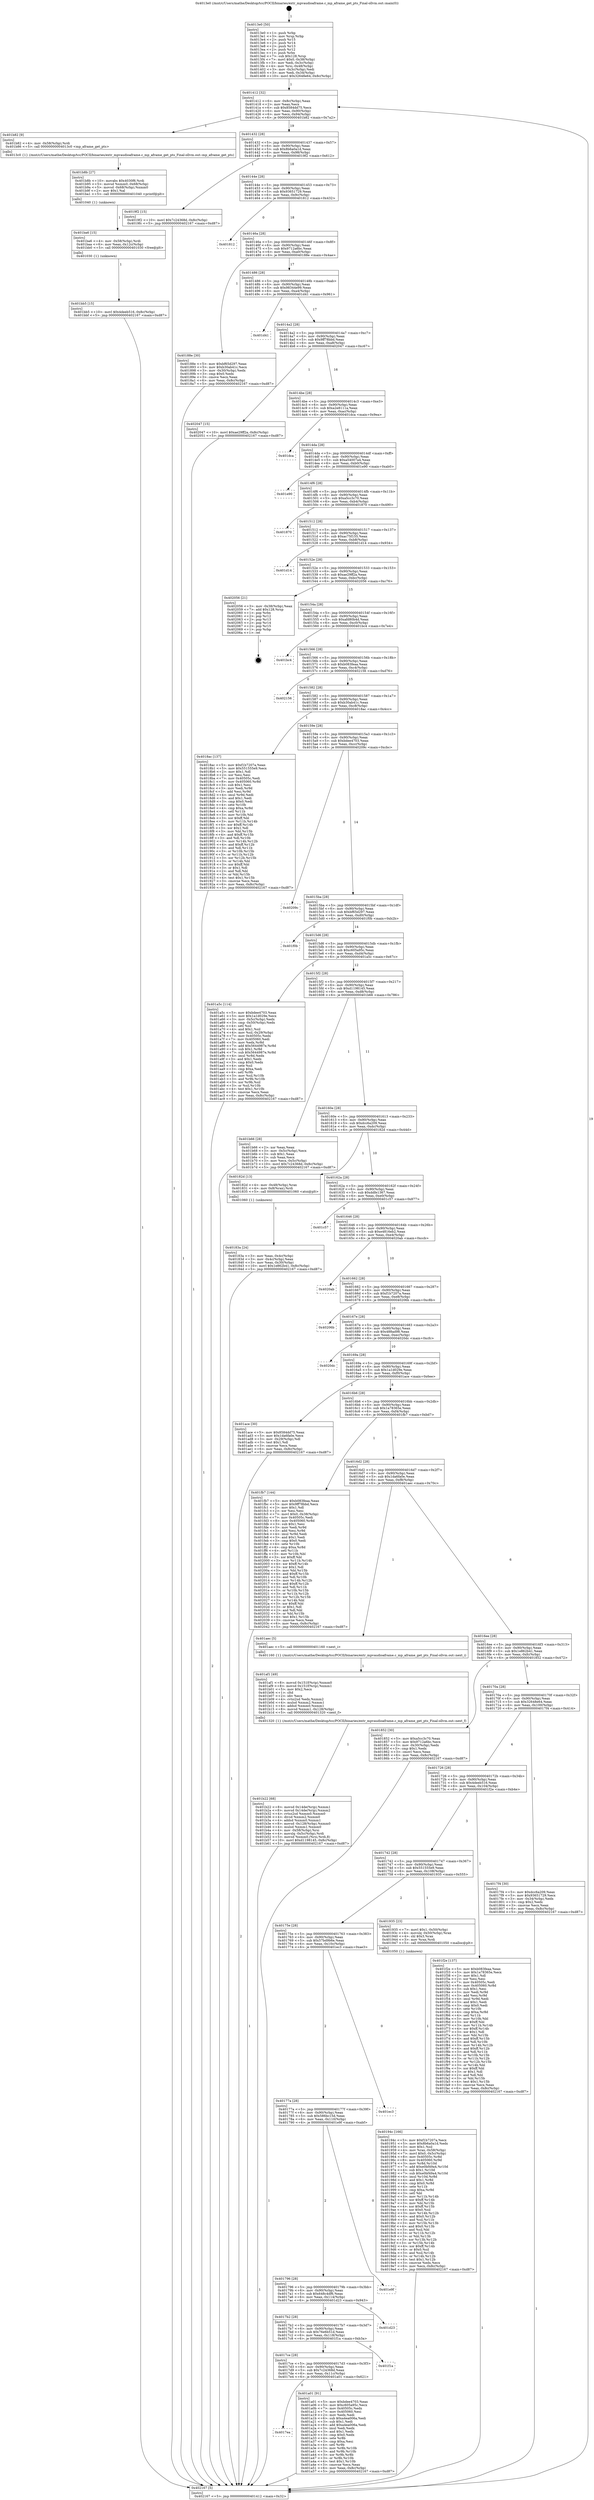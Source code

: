 digraph "0x4013e0" {
  label = "0x4013e0 (/mnt/c/Users/mathe/Desktop/tcc/POCII/binaries/extr_mpvaudioaframe.c_mp_aframe_get_pts_Final-ollvm.out::main(0))"
  labelloc = "t"
  node[shape=record]

  Entry [label="",width=0.3,height=0.3,shape=circle,fillcolor=black,style=filled]
  "0x401412" [label="{
     0x401412 [32]\l
     | [instrs]\l
     &nbsp;&nbsp;0x401412 \<+6\>: mov -0x8c(%rbp),%eax\l
     &nbsp;&nbsp;0x401418 \<+2\>: mov %eax,%ecx\l
     &nbsp;&nbsp;0x40141a \<+6\>: sub $0x8584dd75,%ecx\l
     &nbsp;&nbsp;0x401420 \<+6\>: mov %eax,-0x90(%rbp)\l
     &nbsp;&nbsp;0x401426 \<+6\>: mov %ecx,-0x94(%rbp)\l
     &nbsp;&nbsp;0x40142c \<+6\>: je 0000000000401b82 \<main+0x7a2\>\l
  }"]
  "0x401b82" [label="{
     0x401b82 [9]\l
     | [instrs]\l
     &nbsp;&nbsp;0x401b82 \<+4\>: mov -0x58(%rbp),%rdi\l
     &nbsp;&nbsp;0x401b86 \<+5\>: call 00000000004013c0 \<mp_aframe_get_pts\>\l
     | [calls]\l
     &nbsp;&nbsp;0x4013c0 \{1\} (/mnt/c/Users/mathe/Desktop/tcc/POCII/binaries/extr_mpvaudioaframe.c_mp_aframe_get_pts_Final-ollvm.out::mp_aframe_get_pts)\l
  }"]
  "0x401432" [label="{
     0x401432 [28]\l
     | [instrs]\l
     &nbsp;&nbsp;0x401432 \<+5\>: jmp 0000000000401437 \<main+0x57\>\l
     &nbsp;&nbsp;0x401437 \<+6\>: mov -0x90(%rbp),%eax\l
     &nbsp;&nbsp;0x40143d \<+5\>: sub $0x8b6a0a1d,%eax\l
     &nbsp;&nbsp;0x401442 \<+6\>: mov %eax,-0x98(%rbp)\l
     &nbsp;&nbsp;0x401448 \<+6\>: je 00000000004019f2 \<main+0x612\>\l
  }"]
  Exit [label="",width=0.3,height=0.3,shape=circle,fillcolor=black,style=filled,peripheries=2]
  "0x4019f2" [label="{
     0x4019f2 [15]\l
     | [instrs]\l
     &nbsp;&nbsp;0x4019f2 \<+10\>: movl $0x7c24368d,-0x8c(%rbp)\l
     &nbsp;&nbsp;0x4019fc \<+5\>: jmp 0000000000402167 \<main+0xd87\>\l
  }"]
  "0x40144e" [label="{
     0x40144e [28]\l
     | [instrs]\l
     &nbsp;&nbsp;0x40144e \<+5\>: jmp 0000000000401453 \<main+0x73\>\l
     &nbsp;&nbsp;0x401453 \<+6\>: mov -0x90(%rbp),%eax\l
     &nbsp;&nbsp;0x401459 \<+5\>: sub $0x93651729,%eax\l
     &nbsp;&nbsp;0x40145e \<+6\>: mov %eax,-0x9c(%rbp)\l
     &nbsp;&nbsp;0x401464 \<+6\>: je 0000000000401812 \<main+0x432\>\l
  }"]
  "0x401bb5" [label="{
     0x401bb5 [15]\l
     | [instrs]\l
     &nbsp;&nbsp;0x401bb5 \<+10\>: movl $0x4deeb516,-0x8c(%rbp)\l
     &nbsp;&nbsp;0x401bbf \<+5\>: jmp 0000000000402167 \<main+0xd87\>\l
  }"]
  "0x401812" [label="{
     0x401812\l
  }", style=dashed]
  "0x40146a" [label="{
     0x40146a [28]\l
     | [instrs]\l
     &nbsp;&nbsp;0x40146a \<+5\>: jmp 000000000040146f \<main+0x8f\>\l
     &nbsp;&nbsp;0x40146f \<+6\>: mov -0x90(%rbp),%eax\l
     &nbsp;&nbsp;0x401475 \<+5\>: sub $0x9712a6bc,%eax\l
     &nbsp;&nbsp;0x40147a \<+6\>: mov %eax,-0xa0(%rbp)\l
     &nbsp;&nbsp;0x401480 \<+6\>: je 000000000040188e \<main+0x4ae\>\l
  }"]
  "0x401ba6" [label="{
     0x401ba6 [15]\l
     | [instrs]\l
     &nbsp;&nbsp;0x401ba6 \<+4\>: mov -0x58(%rbp),%rdi\l
     &nbsp;&nbsp;0x401baa \<+6\>: mov %eax,-0x12c(%rbp)\l
     &nbsp;&nbsp;0x401bb0 \<+5\>: call 0000000000401030 \<free@plt\>\l
     | [calls]\l
     &nbsp;&nbsp;0x401030 \{1\} (unknown)\l
  }"]
  "0x40188e" [label="{
     0x40188e [30]\l
     | [instrs]\l
     &nbsp;&nbsp;0x40188e \<+5\>: mov $0xbf65d297,%eax\l
     &nbsp;&nbsp;0x401893 \<+5\>: mov $0xb30ab41c,%ecx\l
     &nbsp;&nbsp;0x401898 \<+3\>: mov -0x30(%rbp),%edx\l
     &nbsp;&nbsp;0x40189b \<+3\>: cmp $0x0,%edx\l
     &nbsp;&nbsp;0x40189e \<+3\>: cmove %ecx,%eax\l
     &nbsp;&nbsp;0x4018a1 \<+6\>: mov %eax,-0x8c(%rbp)\l
     &nbsp;&nbsp;0x4018a7 \<+5\>: jmp 0000000000402167 \<main+0xd87\>\l
  }"]
  "0x401486" [label="{
     0x401486 [28]\l
     | [instrs]\l
     &nbsp;&nbsp;0x401486 \<+5\>: jmp 000000000040148b \<main+0xab\>\l
     &nbsp;&nbsp;0x40148b \<+6\>: mov -0x90(%rbp),%eax\l
     &nbsp;&nbsp;0x401491 \<+5\>: sub $0x98344e99,%eax\l
     &nbsp;&nbsp;0x401496 \<+6\>: mov %eax,-0xa4(%rbp)\l
     &nbsp;&nbsp;0x40149c \<+6\>: je 0000000000401d41 \<main+0x961\>\l
  }"]
  "0x401b8b" [label="{
     0x401b8b [27]\l
     | [instrs]\l
     &nbsp;&nbsp;0x401b8b \<+10\>: movabs $0x4030f6,%rdi\l
     &nbsp;&nbsp;0x401b95 \<+5\>: movsd %xmm0,-0x68(%rbp)\l
     &nbsp;&nbsp;0x401b9a \<+5\>: movsd -0x68(%rbp),%xmm0\l
     &nbsp;&nbsp;0x401b9f \<+2\>: mov $0x1,%al\l
     &nbsp;&nbsp;0x401ba1 \<+5\>: call 0000000000401040 \<printf@plt\>\l
     | [calls]\l
     &nbsp;&nbsp;0x401040 \{1\} (unknown)\l
  }"]
  "0x401d41" [label="{
     0x401d41\l
  }", style=dashed]
  "0x4014a2" [label="{
     0x4014a2 [28]\l
     | [instrs]\l
     &nbsp;&nbsp;0x4014a2 \<+5\>: jmp 00000000004014a7 \<main+0xc7\>\l
     &nbsp;&nbsp;0x4014a7 \<+6\>: mov -0x90(%rbp),%eax\l
     &nbsp;&nbsp;0x4014ad \<+5\>: sub $0x9ff78bbd,%eax\l
     &nbsp;&nbsp;0x4014b2 \<+6\>: mov %eax,-0xa8(%rbp)\l
     &nbsp;&nbsp;0x4014b8 \<+6\>: je 0000000000402047 \<main+0xc67\>\l
  }"]
  "0x401b22" [label="{
     0x401b22 [68]\l
     | [instrs]\l
     &nbsp;&nbsp;0x401b22 \<+8\>: movsd 0x14de(%rip),%xmm1\l
     &nbsp;&nbsp;0x401b2a \<+8\>: movsd 0x14de(%rip),%xmm2\l
     &nbsp;&nbsp;0x401b32 \<+4\>: cvtss2sd %xmm0,%xmm0\l
     &nbsp;&nbsp;0x401b36 \<+4\>: divsd %xmm2,%xmm0\l
     &nbsp;&nbsp;0x401b3a \<+4\>: addsd %xmm0,%xmm1\l
     &nbsp;&nbsp;0x401b3e \<+8\>: movsd -0x128(%rbp),%xmm0\l
     &nbsp;&nbsp;0x401b46 \<+4\>: mulsd %xmm1,%xmm0\l
     &nbsp;&nbsp;0x401b4a \<+4\>: mov -0x58(%rbp),%rsi\l
     &nbsp;&nbsp;0x401b4e \<+4\>: movslq -0x5c(%rbp),%rdi\l
     &nbsp;&nbsp;0x401b52 \<+5\>: movsd %xmm0,(%rsi,%rdi,8)\l
     &nbsp;&nbsp;0x401b57 \<+10\>: movl $0xd1198145,-0x8c(%rbp)\l
     &nbsp;&nbsp;0x401b61 \<+5\>: jmp 0000000000402167 \<main+0xd87\>\l
  }"]
  "0x402047" [label="{
     0x402047 [15]\l
     | [instrs]\l
     &nbsp;&nbsp;0x402047 \<+10\>: movl $0xae29ff2a,-0x8c(%rbp)\l
     &nbsp;&nbsp;0x402051 \<+5\>: jmp 0000000000402167 \<main+0xd87\>\l
  }"]
  "0x4014be" [label="{
     0x4014be [28]\l
     | [instrs]\l
     &nbsp;&nbsp;0x4014be \<+5\>: jmp 00000000004014c3 \<main+0xe3\>\l
     &nbsp;&nbsp;0x4014c3 \<+6\>: mov -0x90(%rbp),%eax\l
     &nbsp;&nbsp;0x4014c9 \<+5\>: sub $0xa2e8111a,%eax\l
     &nbsp;&nbsp;0x4014ce \<+6\>: mov %eax,-0xac(%rbp)\l
     &nbsp;&nbsp;0x4014d4 \<+6\>: je 0000000000401dca \<main+0x9ea\>\l
  }"]
  "0x401af1" [label="{
     0x401af1 [49]\l
     | [instrs]\l
     &nbsp;&nbsp;0x401af1 \<+8\>: movsd 0x151f(%rip),%xmm0\l
     &nbsp;&nbsp;0x401af9 \<+8\>: movsd 0x151f(%rip),%xmm1\l
     &nbsp;&nbsp;0x401b01 \<+5\>: mov $0x2,%ecx\l
     &nbsp;&nbsp;0x401b06 \<+1\>: cltd\l
     &nbsp;&nbsp;0x401b07 \<+2\>: idiv %ecx\l
     &nbsp;&nbsp;0x401b09 \<+4\>: cvtsi2sd %edx,%xmm2\l
     &nbsp;&nbsp;0x401b0d \<+4\>: mulsd %xmm2,%xmm1\l
     &nbsp;&nbsp;0x401b11 \<+4\>: addsd %xmm0,%xmm1\l
     &nbsp;&nbsp;0x401b15 \<+8\>: movsd %xmm1,-0x128(%rbp)\l
     &nbsp;&nbsp;0x401b1d \<+5\>: call 0000000000401320 \<next_f\>\l
     | [calls]\l
     &nbsp;&nbsp;0x401320 \{1\} (/mnt/c/Users/mathe/Desktop/tcc/POCII/binaries/extr_mpvaudioaframe.c_mp_aframe_get_pts_Final-ollvm.out::next_f)\l
  }"]
  "0x401dca" [label="{
     0x401dca\l
  }", style=dashed]
  "0x4014da" [label="{
     0x4014da [28]\l
     | [instrs]\l
     &nbsp;&nbsp;0x4014da \<+5\>: jmp 00000000004014df \<main+0xff\>\l
     &nbsp;&nbsp;0x4014df \<+6\>: mov -0x90(%rbp),%eax\l
     &nbsp;&nbsp;0x4014e5 \<+5\>: sub $0xa54007a4,%eax\l
     &nbsp;&nbsp;0x4014ea \<+6\>: mov %eax,-0xb0(%rbp)\l
     &nbsp;&nbsp;0x4014f0 \<+6\>: je 0000000000401e90 \<main+0xab0\>\l
  }"]
  "0x4017ea" [label="{
     0x4017ea\l
  }", style=dashed]
  "0x401e90" [label="{
     0x401e90\l
  }", style=dashed]
  "0x4014f6" [label="{
     0x4014f6 [28]\l
     | [instrs]\l
     &nbsp;&nbsp;0x4014f6 \<+5\>: jmp 00000000004014fb \<main+0x11b\>\l
     &nbsp;&nbsp;0x4014fb \<+6\>: mov -0x90(%rbp),%eax\l
     &nbsp;&nbsp;0x401501 \<+5\>: sub $0xa5cc3c70,%eax\l
     &nbsp;&nbsp;0x401506 \<+6\>: mov %eax,-0xb4(%rbp)\l
     &nbsp;&nbsp;0x40150c \<+6\>: je 0000000000401870 \<main+0x490\>\l
  }"]
  "0x401a01" [label="{
     0x401a01 [91]\l
     | [instrs]\l
     &nbsp;&nbsp;0x401a01 \<+5\>: mov $0xbdee4703,%eax\l
     &nbsp;&nbsp;0x401a06 \<+5\>: mov $0xc605a95c,%ecx\l
     &nbsp;&nbsp;0x401a0b \<+7\>: mov 0x40505c,%edx\l
     &nbsp;&nbsp;0x401a12 \<+7\>: mov 0x405060,%esi\l
     &nbsp;&nbsp;0x401a19 \<+2\>: mov %edx,%edi\l
     &nbsp;&nbsp;0x401a1b \<+6\>: sub $0xa4ea006a,%edi\l
     &nbsp;&nbsp;0x401a21 \<+3\>: sub $0x1,%edi\l
     &nbsp;&nbsp;0x401a24 \<+6\>: add $0xa4ea006a,%edi\l
     &nbsp;&nbsp;0x401a2a \<+3\>: imul %edi,%edx\l
     &nbsp;&nbsp;0x401a2d \<+3\>: and $0x1,%edx\l
     &nbsp;&nbsp;0x401a30 \<+3\>: cmp $0x0,%edx\l
     &nbsp;&nbsp;0x401a33 \<+4\>: sete %r8b\l
     &nbsp;&nbsp;0x401a37 \<+3\>: cmp $0xa,%esi\l
     &nbsp;&nbsp;0x401a3a \<+4\>: setl %r9b\l
     &nbsp;&nbsp;0x401a3e \<+3\>: mov %r8b,%r10b\l
     &nbsp;&nbsp;0x401a41 \<+3\>: and %r9b,%r10b\l
     &nbsp;&nbsp;0x401a44 \<+3\>: xor %r9b,%r8b\l
     &nbsp;&nbsp;0x401a47 \<+3\>: or %r8b,%r10b\l
     &nbsp;&nbsp;0x401a4a \<+4\>: test $0x1,%r10b\l
     &nbsp;&nbsp;0x401a4e \<+3\>: cmovne %ecx,%eax\l
     &nbsp;&nbsp;0x401a51 \<+6\>: mov %eax,-0x8c(%rbp)\l
     &nbsp;&nbsp;0x401a57 \<+5\>: jmp 0000000000402167 \<main+0xd87\>\l
  }"]
  "0x401870" [label="{
     0x401870\l
  }", style=dashed]
  "0x401512" [label="{
     0x401512 [28]\l
     | [instrs]\l
     &nbsp;&nbsp;0x401512 \<+5\>: jmp 0000000000401517 \<main+0x137\>\l
     &nbsp;&nbsp;0x401517 \<+6\>: mov -0x90(%rbp),%eax\l
     &nbsp;&nbsp;0x40151d \<+5\>: sub $0xac75f155,%eax\l
     &nbsp;&nbsp;0x401522 \<+6\>: mov %eax,-0xb8(%rbp)\l
     &nbsp;&nbsp;0x401528 \<+6\>: je 0000000000401d14 \<main+0x934\>\l
  }"]
  "0x4017ce" [label="{
     0x4017ce [28]\l
     | [instrs]\l
     &nbsp;&nbsp;0x4017ce \<+5\>: jmp 00000000004017d3 \<main+0x3f3\>\l
     &nbsp;&nbsp;0x4017d3 \<+6\>: mov -0x90(%rbp),%eax\l
     &nbsp;&nbsp;0x4017d9 \<+5\>: sub $0x7c24368d,%eax\l
     &nbsp;&nbsp;0x4017de \<+6\>: mov %eax,-0x11c(%rbp)\l
     &nbsp;&nbsp;0x4017e4 \<+6\>: je 0000000000401a01 \<main+0x621\>\l
  }"]
  "0x401d14" [label="{
     0x401d14\l
  }", style=dashed]
  "0x40152e" [label="{
     0x40152e [28]\l
     | [instrs]\l
     &nbsp;&nbsp;0x40152e \<+5\>: jmp 0000000000401533 \<main+0x153\>\l
     &nbsp;&nbsp;0x401533 \<+6\>: mov -0x90(%rbp),%eax\l
     &nbsp;&nbsp;0x401539 \<+5\>: sub $0xae29ff2a,%eax\l
     &nbsp;&nbsp;0x40153e \<+6\>: mov %eax,-0xbc(%rbp)\l
     &nbsp;&nbsp;0x401544 \<+6\>: je 0000000000402056 \<main+0xc76\>\l
  }"]
  "0x401f1a" [label="{
     0x401f1a\l
  }", style=dashed]
  "0x402056" [label="{
     0x402056 [21]\l
     | [instrs]\l
     &nbsp;&nbsp;0x402056 \<+3\>: mov -0x38(%rbp),%eax\l
     &nbsp;&nbsp;0x402059 \<+7\>: add $0x128,%rsp\l
     &nbsp;&nbsp;0x402060 \<+1\>: pop %rbx\l
     &nbsp;&nbsp;0x402061 \<+2\>: pop %r12\l
     &nbsp;&nbsp;0x402063 \<+2\>: pop %r13\l
     &nbsp;&nbsp;0x402065 \<+2\>: pop %r14\l
     &nbsp;&nbsp;0x402067 \<+2\>: pop %r15\l
     &nbsp;&nbsp;0x402069 \<+1\>: pop %rbp\l
     &nbsp;&nbsp;0x40206a \<+1\>: ret\l
  }"]
  "0x40154a" [label="{
     0x40154a [28]\l
     | [instrs]\l
     &nbsp;&nbsp;0x40154a \<+5\>: jmp 000000000040154f \<main+0x16f\>\l
     &nbsp;&nbsp;0x40154f \<+6\>: mov -0x90(%rbp),%eax\l
     &nbsp;&nbsp;0x401555 \<+5\>: sub $0xafd80b4d,%eax\l
     &nbsp;&nbsp;0x40155a \<+6\>: mov %eax,-0xc0(%rbp)\l
     &nbsp;&nbsp;0x401560 \<+6\>: je 0000000000401bc4 \<main+0x7e4\>\l
  }"]
  "0x4017b2" [label="{
     0x4017b2 [28]\l
     | [instrs]\l
     &nbsp;&nbsp;0x4017b2 \<+5\>: jmp 00000000004017b7 \<main+0x3d7\>\l
     &nbsp;&nbsp;0x4017b7 \<+6\>: mov -0x90(%rbp),%eax\l
     &nbsp;&nbsp;0x4017bd \<+5\>: sub $0x76e6b51d,%eax\l
     &nbsp;&nbsp;0x4017c2 \<+6\>: mov %eax,-0x118(%rbp)\l
     &nbsp;&nbsp;0x4017c8 \<+6\>: je 0000000000401f1a \<main+0xb3a\>\l
  }"]
  "0x401bc4" [label="{
     0x401bc4\l
  }", style=dashed]
  "0x401566" [label="{
     0x401566 [28]\l
     | [instrs]\l
     &nbsp;&nbsp;0x401566 \<+5\>: jmp 000000000040156b \<main+0x18b\>\l
     &nbsp;&nbsp;0x40156b \<+6\>: mov -0x90(%rbp),%eax\l
     &nbsp;&nbsp;0x401571 \<+5\>: sub $0xb083feaa,%eax\l
     &nbsp;&nbsp;0x401576 \<+6\>: mov %eax,-0xc4(%rbp)\l
     &nbsp;&nbsp;0x40157c \<+6\>: je 0000000000402156 \<main+0xd76\>\l
  }"]
  "0x401d23" [label="{
     0x401d23\l
  }", style=dashed]
  "0x402156" [label="{
     0x402156\l
  }", style=dashed]
  "0x401582" [label="{
     0x401582 [28]\l
     | [instrs]\l
     &nbsp;&nbsp;0x401582 \<+5\>: jmp 0000000000401587 \<main+0x1a7\>\l
     &nbsp;&nbsp;0x401587 \<+6\>: mov -0x90(%rbp),%eax\l
     &nbsp;&nbsp;0x40158d \<+5\>: sub $0xb30ab41c,%eax\l
     &nbsp;&nbsp;0x401592 \<+6\>: mov %eax,-0xc8(%rbp)\l
     &nbsp;&nbsp;0x401598 \<+6\>: je 00000000004018ac \<main+0x4cc\>\l
  }"]
  "0x401796" [label="{
     0x401796 [28]\l
     | [instrs]\l
     &nbsp;&nbsp;0x401796 \<+5\>: jmp 000000000040179b \<main+0x3bb\>\l
     &nbsp;&nbsp;0x40179b \<+6\>: mov -0x90(%rbp),%eax\l
     &nbsp;&nbsp;0x4017a1 \<+5\>: sub $0x648c4df6,%eax\l
     &nbsp;&nbsp;0x4017a6 \<+6\>: mov %eax,-0x114(%rbp)\l
     &nbsp;&nbsp;0x4017ac \<+6\>: je 0000000000401d23 \<main+0x943\>\l
  }"]
  "0x4018ac" [label="{
     0x4018ac [137]\l
     | [instrs]\l
     &nbsp;&nbsp;0x4018ac \<+5\>: mov $0xf1b7207a,%eax\l
     &nbsp;&nbsp;0x4018b1 \<+5\>: mov $0x551555e9,%ecx\l
     &nbsp;&nbsp;0x4018b6 \<+2\>: mov $0x1,%dl\l
     &nbsp;&nbsp;0x4018b8 \<+2\>: xor %esi,%esi\l
     &nbsp;&nbsp;0x4018ba \<+7\>: mov 0x40505c,%edi\l
     &nbsp;&nbsp;0x4018c1 \<+8\>: mov 0x405060,%r8d\l
     &nbsp;&nbsp;0x4018c9 \<+3\>: sub $0x1,%esi\l
     &nbsp;&nbsp;0x4018cc \<+3\>: mov %edi,%r9d\l
     &nbsp;&nbsp;0x4018cf \<+3\>: add %esi,%r9d\l
     &nbsp;&nbsp;0x4018d2 \<+4\>: imul %r9d,%edi\l
     &nbsp;&nbsp;0x4018d6 \<+3\>: and $0x1,%edi\l
     &nbsp;&nbsp;0x4018d9 \<+3\>: cmp $0x0,%edi\l
     &nbsp;&nbsp;0x4018dc \<+4\>: sete %r10b\l
     &nbsp;&nbsp;0x4018e0 \<+4\>: cmp $0xa,%r8d\l
     &nbsp;&nbsp;0x4018e4 \<+4\>: setl %r11b\l
     &nbsp;&nbsp;0x4018e8 \<+3\>: mov %r10b,%bl\l
     &nbsp;&nbsp;0x4018eb \<+3\>: xor $0xff,%bl\l
     &nbsp;&nbsp;0x4018ee \<+3\>: mov %r11b,%r14b\l
     &nbsp;&nbsp;0x4018f1 \<+4\>: xor $0xff,%r14b\l
     &nbsp;&nbsp;0x4018f5 \<+3\>: xor $0x1,%dl\l
     &nbsp;&nbsp;0x4018f8 \<+3\>: mov %bl,%r15b\l
     &nbsp;&nbsp;0x4018fb \<+4\>: and $0xff,%r15b\l
     &nbsp;&nbsp;0x4018ff \<+3\>: and %dl,%r10b\l
     &nbsp;&nbsp;0x401902 \<+3\>: mov %r14b,%r12b\l
     &nbsp;&nbsp;0x401905 \<+4\>: and $0xff,%r12b\l
     &nbsp;&nbsp;0x401909 \<+3\>: and %dl,%r11b\l
     &nbsp;&nbsp;0x40190c \<+3\>: or %r10b,%r15b\l
     &nbsp;&nbsp;0x40190f \<+3\>: or %r11b,%r12b\l
     &nbsp;&nbsp;0x401912 \<+3\>: xor %r12b,%r15b\l
     &nbsp;&nbsp;0x401915 \<+3\>: or %r14b,%bl\l
     &nbsp;&nbsp;0x401918 \<+3\>: xor $0xff,%bl\l
     &nbsp;&nbsp;0x40191b \<+3\>: or $0x1,%dl\l
     &nbsp;&nbsp;0x40191e \<+2\>: and %dl,%bl\l
     &nbsp;&nbsp;0x401920 \<+3\>: or %bl,%r15b\l
     &nbsp;&nbsp;0x401923 \<+4\>: test $0x1,%r15b\l
     &nbsp;&nbsp;0x401927 \<+3\>: cmovne %ecx,%eax\l
     &nbsp;&nbsp;0x40192a \<+6\>: mov %eax,-0x8c(%rbp)\l
     &nbsp;&nbsp;0x401930 \<+5\>: jmp 0000000000402167 \<main+0xd87\>\l
  }"]
  "0x40159e" [label="{
     0x40159e [28]\l
     | [instrs]\l
     &nbsp;&nbsp;0x40159e \<+5\>: jmp 00000000004015a3 \<main+0x1c3\>\l
     &nbsp;&nbsp;0x4015a3 \<+6\>: mov -0x90(%rbp),%eax\l
     &nbsp;&nbsp;0x4015a9 \<+5\>: sub $0xbdee4703,%eax\l
     &nbsp;&nbsp;0x4015ae \<+6\>: mov %eax,-0xcc(%rbp)\l
     &nbsp;&nbsp;0x4015b4 \<+6\>: je 000000000040209c \<main+0xcbc\>\l
  }"]
  "0x401e9f" [label="{
     0x401e9f\l
  }", style=dashed]
  "0x40209c" [label="{
     0x40209c\l
  }", style=dashed]
  "0x4015ba" [label="{
     0x4015ba [28]\l
     | [instrs]\l
     &nbsp;&nbsp;0x4015ba \<+5\>: jmp 00000000004015bf \<main+0x1df\>\l
     &nbsp;&nbsp;0x4015bf \<+6\>: mov -0x90(%rbp),%eax\l
     &nbsp;&nbsp;0x4015c5 \<+5\>: sub $0xbf65d297,%eax\l
     &nbsp;&nbsp;0x4015ca \<+6\>: mov %eax,-0xd0(%rbp)\l
     &nbsp;&nbsp;0x4015d0 \<+6\>: je 0000000000401f0b \<main+0xb2b\>\l
  }"]
  "0x40177a" [label="{
     0x40177a [28]\l
     | [instrs]\l
     &nbsp;&nbsp;0x40177a \<+5\>: jmp 000000000040177f \<main+0x39f\>\l
     &nbsp;&nbsp;0x40177f \<+6\>: mov -0x90(%rbp),%eax\l
     &nbsp;&nbsp;0x401785 \<+5\>: sub $0x586bc15d,%eax\l
     &nbsp;&nbsp;0x40178a \<+6\>: mov %eax,-0x110(%rbp)\l
     &nbsp;&nbsp;0x401790 \<+6\>: je 0000000000401e9f \<main+0xabf\>\l
  }"]
  "0x401f0b" [label="{
     0x401f0b\l
  }", style=dashed]
  "0x4015d6" [label="{
     0x4015d6 [28]\l
     | [instrs]\l
     &nbsp;&nbsp;0x4015d6 \<+5\>: jmp 00000000004015db \<main+0x1fb\>\l
     &nbsp;&nbsp;0x4015db \<+6\>: mov -0x90(%rbp),%eax\l
     &nbsp;&nbsp;0x4015e1 \<+5\>: sub $0xc605a95c,%eax\l
     &nbsp;&nbsp;0x4015e6 \<+6\>: mov %eax,-0xd4(%rbp)\l
     &nbsp;&nbsp;0x4015ec \<+6\>: je 0000000000401a5c \<main+0x67c\>\l
  }"]
  "0x401ec3" [label="{
     0x401ec3\l
  }", style=dashed]
  "0x401a5c" [label="{
     0x401a5c [114]\l
     | [instrs]\l
     &nbsp;&nbsp;0x401a5c \<+5\>: mov $0xbdee4703,%eax\l
     &nbsp;&nbsp;0x401a61 \<+5\>: mov $0x1a1d029e,%ecx\l
     &nbsp;&nbsp;0x401a66 \<+3\>: mov -0x5c(%rbp),%edx\l
     &nbsp;&nbsp;0x401a69 \<+3\>: cmp -0x50(%rbp),%edx\l
     &nbsp;&nbsp;0x401a6c \<+4\>: setl %sil\l
     &nbsp;&nbsp;0x401a70 \<+4\>: and $0x1,%sil\l
     &nbsp;&nbsp;0x401a74 \<+4\>: mov %sil,-0x29(%rbp)\l
     &nbsp;&nbsp;0x401a78 \<+7\>: mov 0x40505c,%edx\l
     &nbsp;&nbsp;0x401a7f \<+7\>: mov 0x405060,%edi\l
     &nbsp;&nbsp;0x401a86 \<+3\>: mov %edx,%r8d\l
     &nbsp;&nbsp;0x401a89 \<+7\>: add $0x5644987e,%r8d\l
     &nbsp;&nbsp;0x401a90 \<+4\>: sub $0x1,%r8d\l
     &nbsp;&nbsp;0x401a94 \<+7\>: sub $0x5644987e,%r8d\l
     &nbsp;&nbsp;0x401a9b \<+4\>: imul %r8d,%edx\l
     &nbsp;&nbsp;0x401a9f \<+3\>: and $0x1,%edx\l
     &nbsp;&nbsp;0x401aa2 \<+3\>: cmp $0x0,%edx\l
     &nbsp;&nbsp;0x401aa5 \<+4\>: sete %sil\l
     &nbsp;&nbsp;0x401aa9 \<+3\>: cmp $0xa,%edi\l
     &nbsp;&nbsp;0x401aac \<+4\>: setl %r9b\l
     &nbsp;&nbsp;0x401ab0 \<+3\>: mov %sil,%r10b\l
     &nbsp;&nbsp;0x401ab3 \<+3\>: and %r9b,%r10b\l
     &nbsp;&nbsp;0x401ab6 \<+3\>: xor %r9b,%sil\l
     &nbsp;&nbsp;0x401ab9 \<+3\>: or %sil,%r10b\l
     &nbsp;&nbsp;0x401abc \<+4\>: test $0x1,%r10b\l
     &nbsp;&nbsp;0x401ac0 \<+3\>: cmovne %ecx,%eax\l
     &nbsp;&nbsp;0x401ac3 \<+6\>: mov %eax,-0x8c(%rbp)\l
     &nbsp;&nbsp;0x401ac9 \<+5\>: jmp 0000000000402167 \<main+0xd87\>\l
  }"]
  "0x4015f2" [label="{
     0x4015f2 [28]\l
     | [instrs]\l
     &nbsp;&nbsp;0x4015f2 \<+5\>: jmp 00000000004015f7 \<main+0x217\>\l
     &nbsp;&nbsp;0x4015f7 \<+6\>: mov -0x90(%rbp),%eax\l
     &nbsp;&nbsp;0x4015fd \<+5\>: sub $0xd1198145,%eax\l
     &nbsp;&nbsp;0x401602 \<+6\>: mov %eax,-0xd8(%rbp)\l
     &nbsp;&nbsp;0x401608 \<+6\>: je 0000000000401b66 \<main+0x786\>\l
  }"]
  "0x40194c" [label="{
     0x40194c [166]\l
     | [instrs]\l
     &nbsp;&nbsp;0x40194c \<+5\>: mov $0xf1b7207a,%ecx\l
     &nbsp;&nbsp;0x401951 \<+5\>: mov $0x8b6a0a1d,%edx\l
     &nbsp;&nbsp;0x401956 \<+3\>: mov $0x1,%sil\l
     &nbsp;&nbsp;0x401959 \<+4\>: mov %rax,-0x58(%rbp)\l
     &nbsp;&nbsp;0x40195d \<+7\>: movl $0x0,-0x5c(%rbp)\l
     &nbsp;&nbsp;0x401964 \<+8\>: mov 0x40505c,%r8d\l
     &nbsp;&nbsp;0x40196c \<+8\>: mov 0x405060,%r9d\l
     &nbsp;&nbsp;0x401974 \<+3\>: mov %r8d,%r10d\l
     &nbsp;&nbsp;0x401977 \<+7\>: add $0xe0bf49a4,%r10d\l
     &nbsp;&nbsp;0x40197e \<+4\>: sub $0x1,%r10d\l
     &nbsp;&nbsp;0x401982 \<+7\>: sub $0xe0bf49a4,%r10d\l
     &nbsp;&nbsp;0x401989 \<+4\>: imul %r10d,%r8d\l
     &nbsp;&nbsp;0x40198d \<+4\>: and $0x1,%r8d\l
     &nbsp;&nbsp;0x401991 \<+4\>: cmp $0x0,%r8d\l
     &nbsp;&nbsp;0x401995 \<+4\>: sete %r11b\l
     &nbsp;&nbsp;0x401999 \<+4\>: cmp $0xa,%r9d\l
     &nbsp;&nbsp;0x40199d \<+3\>: setl %bl\l
     &nbsp;&nbsp;0x4019a0 \<+3\>: mov %r11b,%r14b\l
     &nbsp;&nbsp;0x4019a3 \<+4\>: xor $0xff,%r14b\l
     &nbsp;&nbsp;0x4019a7 \<+3\>: mov %bl,%r15b\l
     &nbsp;&nbsp;0x4019aa \<+4\>: xor $0xff,%r15b\l
     &nbsp;&nbsp;0x4019ae \<+4\>: xor $0x0,%sil\l
     &nbsp;&nbsp;0x4019b2 \<+3\>: mov %r14b,%r12b\l
     &nbsp;&nbsp;0x4019b5 \<+4\>: and $0x0,%r12b\l
     &nbsp;&nbsp;0x4019b9 \<+3\>: and %sil,%r11b\l
     &nbsp;&nbsp;0x4019bc \<+3\>: mov %r15b,%r13b\l
     &nbsp;&nbsp;0x4019bf \<+4\>: and $0x0,%r13b\l
     &nbsp;&nbsp;0x4019c3 \<+3\>: and %sil,%bl\l
     &nbsp;&nbsp;0x4019c6 \<+3\>: or %r11b,%r12b\l
     &nbsp;&nbsp;0x4019c9 \<+3\>: or %bl,%r13b\l
     &nbsp;&nbsp;0x4019cc \<+3\>: xor %r13b,%r12b\l
     &nbsp;&nbsp;0x4019cf \<+3\>: or %r15b,%r14b\l
     &nbsp;&nbsp;0x4019d2 \<+4\>: xor $0xff,%r14b\l
     &nbsp;&nbsp;0x4019d6 \<+4\>: or $0x0,%sil\l
     &nbsp;&nbsp;0x4019da \<+3\>: and %sil,%r14b\l
     &nbsp;&nbsp;0x4019dd \<+3\>: or %r14b,%r12b\l
     &nbsp;&nbsp;0x4019e0 \<+4\>: test $0x1,%r12b\l
     &nbsp;&nbsp;0x4019e4 \<+3\>: cmovne %edx,%ecx\l
     &nbsp;&nbsp;0x4019e7 \<+6\>: mov %ecx,-0x8c(%rbp)\l
     &nbsp;&nbsp;0x4019ed \<+5\>: jmp 0000000000402167 \<main+0xd87\>\l
  }"]
  "0x401b66" [label="{
     0x401b66 [28]\l
     | [instrs]\l
     &nbsp;&nbsp;0x401b66 \<+2\>: xor %eax,%eax\l
     &nbsp;&nbsp;0x401b68 \<+3\>: mov -0x5c(%rbp),%ecx\l
     &nbsp;&nbsp;0x401b6b \<+3\>: sub $0x1,%eax\l
     &nbsp;&nbsp;0x401b6e \<+2\>: sub %eax,%ecx\l
     &nbsp;&nbsp;0x401b70 \<+3\>: mov %ecx,-0x5c(%rbp)\l
     &nbsp;&nbsp;0x401b73 \<+10\>: movl $0x7c24368d,-0x8c(%rbp)\l
     &nbsp;&nbsp;0x401b7d \<+5\>: jmp 0000000000402167 \<main+0xd87\>\l
  }"]
  "0x40160e" [label="{
     0x40160e [28]\l
     | [instrs]\l
     &nbsp;&nbsp;0x40160e \<+5\>: jmp 0000000000401613 \<main+0x233\>\l
     &nbsp;&nbsp;0x401613 \<+6\>: mov -0x90(%rbp),%eax\l
     &nbsp;&nbsp;0x401619 \<+5\>: sub $0xdcc6a209,%eax\l
     &nbsp;&nbsp;0x40161e \<+6\>: mov %eax,-0xdc(%rbp)\l
     &nbsp;&nbsp;0x401624 \<+6\>: je 000000000040182d \<main+0x44d\>\l
  }"]
  "0x40175e" [label="{
     0x40175e [28]\l
     | [instrs]\l
     &nbsp;&nbsp;0x40175e \<+5\>: jmp 0000000000401763 \<main+0x383\>\l
     &nbsp;&nbsp;0x401763 \<+6\>: mov -0x90(%rbp),%eax\l
     &nbsp;&nbsp;0x401769 \<+5\>: sub $0x57bd9b6e,%eax\l
     &nbsp;&nbsp;0x40176e \<+6\>: mov %eax,-0x10c(%rbp)\l
     &nbsp;&nbsp;0x401774 \<+6\>: je 0000000000401ec3 \<main+0xae3\>\l
  }"]
  "0x40182d" [label="{
     0x40182d [13]\l
     | [instrs]\l
     &nbsp;&nbsp;0x40182d \<+4\>: mov -0x48(%rbp),%rax\l
     &nbsp;&nbsp;0x401831 \<+4\>: mov 0x8(%rax),%rdi\l
     &nbsp;&nbsp;0x401835 \<+5\>: call 0000000000401060 \<atoi@plt\>\l
     | [calls]\l
     &nbsp;&nbsp;0x401060 \{1\} (unknown)\l
  }"]
  "0x40162a" [label="{
     0x40162a [28]\l
     | [instrs]\l
     &nbsp;&nbsp;0x40162a \<+5\>: jmp 000000000040162f \<main+0x24f\>\l
     &nbsp;&nbsp;0x40162f \<+6\>: mov -0x90(%rbp),%eax\l
     &nbsp;&nbsp;0x401635 \<+5\>: sub $0xddfe1367,%eax\l
     &nbsp;&nbsp;0x40163a \<+6\>: mov %eax,-0xe0(%rbp)\l
     &nbsp;&nbsp;0x401640 \<+6\>: je 0000000000401c57 \<main+0x877\>\l
  }"]
  "0x401935" [label="{
     0x401935 [23]\l
     | [instrs]\l
     &nbsp;&nbsp;0x401935 \<+7\>: movl $0x1,-0x50(%rbp)\l
     &nbsp;&nbsp;0x40193c \<+4\>: movslq -0x50(%rbp),%rax\l
     &nbsp;&nbsp;0x401940 \<+4\>: shl $0x3,%rax\l
     &nbsp;&nbsp;0x401944 \<+3\>: mov %rax,%rdi\l
     &nbsp;&nbsp;0x401947 \<+5\>: call 0000000000401050 \<malloc@plt\>\l
     | [calls]\l
     &nbsp;&nbsp;0x401050 \{1\} (unknown)\l
  }"]
  "0x401c57" [label="{
     0x401c57\l
  }", style=dashed]
  "0x401646" [label="{
     0x401646 [28]\l
     | [instrs]\l
     &nbsp;&nbsp;0x401646 \<+5\>: jmp 000000000040164b \<main+0x26b\>\l
     &nbsp;&nbsp;0x40164b \<+6\>: mov -0x90(%rbp),%eax\l
     &nbsp;&nbsp;0x401651 \<+5\>: sub $0xe4816eb2,%eax\l
     &nbsp;&nbsp;0x401656 \<+6\>: mov %eax,-0xe4(%rbp)\l
     &nbsp;&nbsp;0x40165c \<+6\>: je 00000000004020ab \<main+0xccb\>\l
  }"]
  "0x401742" [label="{
     0x401742 [28]\l
     | [instrs]\l
     &nbsp;&nbsp;0x401742 \<+5\>: jmp 0000000000401747 \<main+0x367\>\l
     &nbsp;&nbsp;0x401747 \<+6\>: mov -0x90(%rbp),%eax\l
     &nbsp;&nbsp;0x40174d \<+5\>: sub $0x551555e9,%eax\l
     &nbsp;&nbsp;0x401752 \<+6\>: mov %eax,-0x108(%rbp)\l
     &nbsp;&nbsp;0x401758 \<+6\>: je 0000000000401935 \<main+0x555\>\l
  }"]
  "0x4020ab" [label="{
     0x4020ab\l
  }", style=dashed]
  "0x401662" [label="{
     0x401662 [28]\l
     | [instrs]\l
     &nbsp;&nbsp;0x401662 \<+5\>: jmp 0000000000401667 \<main+0x287\>\l
     &nbsp;&nbsp;0x401667 \<+6\>: mov -0x90(%rbp),%eax\l
     &nbsp;&nbsp;0x40166d \<+5\>: sub $0xf1b7207a,%eax\l
     &nbsp;&nbsp;0x401672 \<+6\>: mov %eax,-0xe8(%rbp)\l
     &nbsp;&nbsp;0x401678 \<+6\>: je 000000000040206b \<main+0xc8b\>\l
  }"]
  "0x401f2e" [label="{
     0x401f2e [137]\l
     | [instrs]\l
     &nbsp;&nbsp;0x401f2e \<+5\>: mov $0xb083feaa,%eax\l
     &nbsp;&nbsp;0x401f33 \<+5\>: mov $0x1a78365e,%ecx\l
     &nbsp;&nbsp;0x401f38 \<+2\>: mov $0x1,%dl\l
     &nbsp;&nbsp;0x401f3a \<+2\>: xor %esi,%esi\l
     &nbsp;&nbsp;0x401f3c \<+7\>: mov 0x40505c,%edi\l
     &nbsp;&nbsp;0x401f43 \<+8\>: mov 0x405060,%r8d\l
     &nbsp;&nbsp;0x401f4b \<+3\>: sub $0x1,%esi\l
     &nbsp;&nbsp;0x401f4e \<+3\>: mov %edi,%r9d\l
     &nbsp;&nbsp;0x401f51 \<+3\>: add %esi,%r9d\l
     &nbsp;&nbsp;0x401f54 \<+4\>: imul %r9d,%edi\l
     &nbsp;&nbsp;0x401f58 \<+3\>: and $0x1,%edi\l
     &nbsp;&nbsp;0x401f5b \<+3\>: cmp $0x0,%edi\l
     &nbsp;&nbsp;0x401f5e \<+4\>: sete %r10b\l
     &nbsp;&nbsp;0x401f62 \<+4\>: cmp $0xa,%r8d\l
     &nbsp;&nbsp;0x401f66 \<+4\>: setl %r11b\l
     &nbsp;&nbsp;0x401f6a \<+3\>: mov %r10b,%bl\l
     &nbsp;&nbsp;0x401f6d \<+3\>: xor $0xff,%bl\l
     &nbsp;&nbsp;0x401f70 \<+3\>: mov %r11b,%r14b\l
     &nbsp;&nbsp;0x401f73 \<+4\>: xor $0xff,%r14b\l
     &nbsp;&nbsp;0x401f77 \<+3\>: xor $0x1,%dl\l
     &nbsp;&nbsp;0x401f7a \<+3\>: mov %bl,%r15b\l
     &nbsp;&nbsp;0x401f7d \<+4\>: and $0xff,%r15b\l
     &nbsp;&nbsp;0x401f81 \<+3\>: and %dl,%r10b\l
     &nbsp;&nbsp;0x401f84 \<+3\>: mov %r14b,%r12b\l
     &nbsp;&nbsp;0x401f87 \<+4\>: and $0xff,%r12b\l
     &nbsp;&nbsp;0x401f8b \<+3\>: and %dl,%r11b\l
     &nbsp;&nbsp;0x401f8e \<+3\>: or %r10b,%r15b\l
     &nbsp;&nbsp;0x401f91 \<+3\>: or %r11b,%r12b\l
     &nbsp;&nbsp;0x401f94 \<+3\>: xor %r12b,%r15b\l
     &nbsp;&nbsp;0x401f97 \<+3\>: or %r14b,%bl\l
     &nbsp;&nbsp;0x401f9a \<+3\>: xor $0xff,%bl\l
     &nbsp;&nbsp;0x401f9d \<+3\>: or $0x1,%dl\l
     &nbsp;&nbsp;0x401fa0 \<+2\>: and %dl,%bl\l
     &nbsp;&nbsp;0x401fa2 \<+3\>: or %bl,%r15b\l
     &nbsp;&nbsp;0x401fa5 \<+4\>: test $0x1,%r15b\l
     &nbsp;&nbsp;0x401fa9 \<+3\>: cmovne %ecx,%eax\l
     &nbsp;&nbsp;0x401fac \<+6\>: mov %eax,-0x8c(%rbp)\l
     &nbsp;&nbsp;0x401fb2 \<+5\>: jmp 0000000000402167 \<main+0xd87\>\l
  }"]
  "0x40206b" [label="{
     0x40206b\l
  }", style=dashed]
  "0x40167e" [label="{
     0x40167e [28]\l
     | [instrs]\l
     &nbsp;&nbsp;0x40167e \<+5\>: jmp 0000000000401683 \<main+0x2a3\>\l
     &nbsp;&nbsp;0x401683 \<+6\>: mov -0x90(%rbp),%eax\l
     &nbsp;&nbsp;0x401689 \<+5\>: sub $0x488ad98,%eax\l
     &nbsp;&nbsp;0x40168e \<+6\>: mov %eax,-0xec(%rbp)\l
     &nbsp;&nbsp;0x401694 \<+6\>: je 00000000004020dc \<main+0xcfc\>\l
  }"]
  "0x40183a" [label="{
     0x40183a [24]\l
     | [instrs]\l
     &nbsp;&nbsp;0x40183a \<+3\>: mov %eax,-0x4c(%rbp)\l
     &nbsp;&nbsp;0x40183d \<+3\>: mov -0x4c(%rbp),%eax\l
     &nbsp;&nbsp;0x401840 \<+3\>: mov %eax,-0x30(%rbp)\l
     &nbsp;&nbsp;0x401843 \<+10\>: movl $0x1e862b41,-0x8c(%rbp)\l
     &nbsp;&nbsp;0x40184d \<+5\>: jmp 0000000000402167 \<main+0xd87\>\l
  }"]
  "0x4020dc" [label="{
     0x4020dc\l
  }", style=dashed]
  "0x40169a" [label="{
     0x40169a [28]\l
     | [instrs]\l
     &nbsp;&nbsp;0x40169a \<+5\>: jmp 000000000040169f \<main+0x2bf\>\l
     &nbsp;&nbsp;0x40169f \<+6\>: mov -0x90(%rbp),%eax\l
     &nbsp;&nbsp;0x4016a5 \<+5\>: sub $0x1a1d029e,%eax\l
     &nbsp;&nbsp;0x4016aa \<+6\>: mov %eax,-0xf0(%rbp)\l
     &nbsp;&nbsp;0x4016b0 \<+6\>: je 0000000000401ace \<main+0x6ee\>\l
  }"]
  "0x4013e0" [label="{
     0x4013e0 [50]\l
     | [instrs]\l
     &nbsp;&nbsp;0x4013e0 \<+1\>: push %rbp\l
     &nbsp;&nbsp;0x4013e1 \<+3\>: mov %rsp,%rbp\l
     &nbsp;&nbsp;0x4013e4 \<+2\>: push %r15\l
     &nbsp;&nbsp;0x4013e6 \<+2\>: push %r14\l
     &nbsp;&nbsp;0x4013e8 \<+2\>: push %r13\l
     &nbsp;&nbsp;0x4013ea \<+2\>: push %r12\l
     &nbsp;&nbsp;0x4013ec \<+1\>: push %rbx\l
     &nbsp;&nbsp;0x4013ed \<+7\>: sub $0x128,%rsp\l
     &nbsp;&nbsp;0x4013f4 \<+7\>: movl $0x0,-0x38(%rbp)\l
     &nbsp;&nbsp;0x4013fb \<+3\>: mov %edi,-0x3c(%rbp)\l
     &nbsp;&nbsp;0x4013fe \<+4\>: mov %rsi,-0x48(%rbp)\l
     &nbsp;&nbsp;0x401402 \<+3\>: mov -0x3c(%rbp),%edi\l
     &nbsp;&nbsp;0x401405 \<+3\>: mov %edi,-0x34(%rbp)\l
     &nbsp;&nbsp;0x401408 \<+10\>: movl $0x32648e64,-0x8c(%rbp)\l
  }"]
  "0x401ace" [label="{
     0x401ace [30]\l
     | [instrs]\l
     &nbsp;&nbsp;0x401ace \<+5\>: mov $0x8584dd75,%eax\l
     &nbsp;&nbsp;0x401ad3 \<+5\>: mov $0x1da6fa0e,%ecx\l
     &nbsp;&nbsp;0x401ad8 \<+3\>: mov -0x29(%rbp),%dl\l
     &nbsp;&nbsp;0x401adb \<+3\>: test $0x1,%dl\l
     &nbsp;&nbsp;0x401ade \<+3\>: cmovne %ecx,%eax\l
     &nbsp;&nbsp;0x401ae1 \<+6\>: mov %eax,-0x8c(%rbp)\l
     &nbsp;&nbsp;0x401ae7 \<+5\>: jmp 0000000000402167 \<main+0xd87\>\l
  }"]
  "0x4016b6" [label="{
     0x4016b6 [28]\l
     | [instrs]\l
     &nbsp;&nbsp;0x4016b6 \<+5\>: jmp 00000000004016bb \<main+0x2db\>\l
     &nbsp;&nbsp;0x4016bb \<+6\>: mov -0x90(%rbp),%eax\l
     &nbsp;&nbsp;0x4016c1 \<+5\>: sub $0x1a78365e,%eax\l
     &nbsp;&nbsp;0x4016c6 \<+6\>: mov %eax,-0xf4(%rbp)\l
     &nbsp;&nbsp;0x4016cc \<+6\>: je 0000000000401fb7 \<main+0xbd7\>\l
  }"]
  "0x402167" [label="{
     0x402167 [5]\l
     | [instrs]\l
     &nbsp;&nbsp;0x402167 \<+5\>: jmp 0000000000401412 \<main+0x32\>\l
  }"]
  "0x401fb7" [label="{
     0x401fb7 [144]\l
     | [instrs]\l
     &nbsp;&nbsp;0x401fb7 \<+5\>: mov $0xb083feaa,%eax\l
     &nbsp;&nbsp;0x401fbc \<+5\>: mov $0x9ff78bbd,%ecx\l
     &nbsp;&nbsp;0x401fc1 \<+2\>: mov $0x1,%dl\l
     &nbsp;&nbsp;0x401fc3 \<+2\>: xor %esi,%esi\l
     &nbsp;&nbsp;0x401fc5 \<+7\>: movl $0x0,-0x38(%rbp)\l
     &nbsp;&nbsp;0x401fcc \<+7\>: mov 0x40505c,%edi\l
     &nbsp;&nbsp;0x401fd3 \<+8\>: mov 0x405060,%r8d\l
     &nbsp;&nbsp;0x401fdb \<+3\>: sub $0x1,%esi\l
     &nbsp;&nbsp;0x401fde \<+3\>: mov %edi,%r9d\l
     &nbsp;&nbsp;0x401fe1 \<+3\>: add %esi,%r9d\l
     &nbsp;&nbsp;0x401fe4 \<+4\>: imul %r9d,%edi\l
     &nbsp;&nbsp;0x401fe8 \<+3\>: and $0x1,%edi\l
     &nbsp;&nbsp;0x401feb \<+3\>: cmp $0x0,%edi\l
     &nbsp;&nbsp;0x401fee \<+4\>: sete %r10b\l
     &nbsp;&nbsp;0x401ff2 \<+4\>: cmp $0xa,%r8d\l
     &nbsp;&nbsp;0x401ff6 \<+4\>: setl %r11b\l
     &nbsp;&nbsp;0x401ffa \<+3\>: mov %r10b,%bl\l
     &nbsp;&nbsp;0x401ffd \<+3\>: xor $0xff,%bl\l
     &nbsp;&nbsp;0x402000 \<+3\>: mov %r11b,%r14b\l
     &nbsp;&nbsp;0x402003 \<+4\>: xor $0xff,%r14b\l
     &nbsp;&nbsp;0x402007 \<+3\>: xor $0x1,%dl\l
     &nbsp;&nbsp;0x40200a \<+3\>: mov %bl,%r15b\l
     &nbsp;&nbsp;0x40200d \<+4\>: and $0xff,%r15b\l
     &nbsp;&nbsp;0x402011 \<+3\>: and %dl,%r10b\l
     &nbsp;&nbsp;0x402014 \<+3\>: mov %r14b,%r12b\l
     &nbsp;&nbsp;0x402017 \<+4\>: and $0xff,%r12b\l
     &nbsp;&nbsp;0x40201b \<+3\>: and %dl,%r11b\l
     &nbsp;&nbsp;0x40201e \<+3\>: or %r10b,%r15b\l
     &nbsp;&nbsp;0x402021 \<+3\>: or %r11b,%r12b\l
     &nbsp;&nbsp;0x402024 \<+3\>: xor %r12b,%r15b\l
     &nbsp;&nbsp;0x402027 \<+3\>: or %r14b,%bl\l
     &nbsp;&nbsp;0x40202a \<+3\>: xor $0xff,%bl\l
     &nbsp;&nbsp;0x40202d \<+3\>: or $0x1,%dl\l
     &nbsp;&nbsp;0x402030 \<+2\>: and %dl,%bl\l
     &nbsp;&nbsp;0x402032 \<+3\>: or %bl,%r15b\l
     &nbsp;&nbsp;0x402035 \<+4\>: test $0x1,%r15b\l
     &nbsp;&nbsp;0x402039 \<+3\>: cmovne %ecx,%eax\l
     &nbsp;&nbsp;0x40203c \<+6\>: mov %eax,-0x8c(%rbp)\l
     &nbsp;&nbsp;0x402042 \<+5\>: jmp 0000000000402167 \<main+0xd87\>\l
  }"]
  "0x4016d2" [label="{
     0x4016d2 [28]\l
     | [instrs]\l
     &nbsp;&nbsp;0x4016d2 \<+5\>: jmp 00000000004016d7 \<main+0x2f7\>\l
     &nbsp;&nbsp;0x4016d7 \<+6\>: mov -0x90(%rbp),%eax\l
     &nbsp;&nbsp;0x4016dd \<+5\>: sub $0x1da6fa0e,%eax\l
     &nbsp;&nbsp;0x4016e2 \<+6\>: mov %eax,-0xf8(%rbp)\l
     &nbsp;&nbsp;0x4016e8 \<+6\>: je 0000000000401aec \<main+0x70c\>\l
  }"]
  "0x401726" [label="{
     0x401726 [28]\l
     | [instrs]\l
     &nbsp;&nbsp;0x401726 \<+5\>: jmp 000000000040172b \<main+0x34b\>\l
     &nbsp;&nbsp;0x40172b \<+6\>: mov -0x90(%rbp),%eax\l
     &nbsp;&nbsp;0x401731 \<+5\>: sub $0x4deeb516,%eax\l
     &nbsp;&nbsp;0x401736 \<+6\>: mov %eax,-0x104(%rbp)\l
     &nbsp;&nbsp;0x40173c \<+6\>: je 0000000000401f2e \<main+0xb4e\>\l
  }"]
  "0x401aec" [label="{
     0x401aec [5]\l
     | [instrs]\l
     &nbsp;&nbsp;0x401aec \<+5\>: call 0000000000401160 \<next_i\>\l
     | [calls]\l
     &nbsp;&nbsp;0x401160 \{1\} (/mnt/c/Users/mathe/Desktop/tcc/POCII/binaries/extr_mpvaudioaframe.c_mp_aframe_get_pts_Final-ollvm.out::next_i)\l
  }"]
  "0x4016ee" [label="{
     0x4016ee [28]\l
     | [instrs]\l
     &nbsp;&nbsp;0x4016ee \<+5\>: jmp 00000000004016f3 \<main+0x313\>\l
     &nbsp;&nbsp;0x4016f3 \<+6\>: mov -0x90(%rbp),%eax\l
     &nbsp;&nbsp;0x4016f9 \<+5\>: sub $0x1e862b41,%eax\l
     &nbsp;&nbsp;0x4016fe \<+6\>: mov %eax,-0xfc(%rbp)\l
     &nbsp;&nbsp;0x401704 \<+6\>: je 0000000000401852 \<main+0x472\>\l
  }"]
  "0x4017f4" [label="{
     0x4017f4 [30]\l
     | [instrs]\l
     &nbsp;&nbsp;0x4017f4 \<+5\>: mov $0xdcc6a209,%eax\l
     &nbsp;&nbsp;0x4017f9 \<+5\>: mov $0x93651729,%ecx\l
     &nbsp;&nbsp;0x4017fe \<+3\>: mov -0x34(%rbp),%edx\l
     &nbsp;&nbsp;0x401801 \<+3\>: cmp $0x2,%edx\l
     &nbsp;&nbsp;0x401804 \<+3\>: cmovne %ecx,%eax\l
     &nbsp;&nbsp;0x401807 \<+6\>: mov %eax,-0x8c(%rbp)\l
     &nbsp;&nbsp;0x40180d \<+5\>: jmp 0000000000402167 \<main+0xd87\>\l
  }"]
  "0x401852" [label="{
     0x401852 [30]\l
     | [instrs]\l
     &nbsp;&nbsp;0x401852 \<+5\>: mov $0xa5cc3c70,%eax\l
     &nbsp;&nbsp;0x401857 \<+5\>: mov $0x9712a6bc,%ecx\l
     &nbsp;&nbsp;0x40185c \<+3\>: mov -0x30(%rbp),%edx\l
     &nbsp;&nbsp;0x40185f \<+3\>: cmp $0x1,%edx\l
     &nbsp;&nbsp;0x401862 \<+3\>: cmovl %ecx,%eax\l
     &nbsp;&nbsp;0x401865 \<+6\>: mov %eax,-0x8c(%rbp)\l
     &nbsp;&nbsp;0x40186b \<+5\>: jmp 0000000000402167 \<main+0xd87\>\l
  }"]
  "0x40170a" [label="{
     0x40170a [28]\l
     | [instrs]\l
     &nbsp;&nbsp;0x40170a \<+5\>: jmp 000000000040170f \<main+0x32f\>\l
     &nbsp;&nbsp;0x40170f \<+6\>: mov -0x90(%rbp),%eax\l
     &nbsp;&nbsp;0x401715 \<+5\>: sub $0x32648e64,%eax\l
     &nbsp;&nbsp;0x40171a \<+6\>: mov %eax,-0x100(%rbp)\l
     &nbsp;&nbsp;0x401720 \<+6\>: je 00000000004017f4 \<main+0x414\>\l
  }"]
  Entry -> "0x4013e0" [label=" 1"]
  "0x401412" -> "0x401b82" [label=" 1"]
  "0x401412" -> "0x401432" [label=" 19"]
  "0x402056" -> Exit [label=" 1"]
  "0x401432" -> "0x4019f2" [label=" 1"]
  "0x401432" -> "0x40144e" [label=" 18"]
  "0x402047" -> "0x402167" [label=" 1"]
  "0x40144e" -> "0x401812" [label=" 0"]
  "0x40144e" -> "0x40146a" [label=" 18"]
  "0x401fb7" -> "0x402167" [label=" 1"]
  "0x40146a" -> "0x40188e" [label=" 1"]
  "0x40146a" -> "0x401486" [label=" 17"]
  "0x401f2e" -> "0x402167" [label=" 1"]
  "0x401486" -> "0x401d41" [label=" 0"]
  "0x401486" -> "0x4014a2" [label=" 17"]
  "0x401bb5" -> "0x402167" [label=" 1"]
  "0x4014a2" -> "0x402047" [label=" 1"]
  "0x4014a2" -> "0x4014be" [label=" 16"]
  "0x401ba6" -> "0x401bb5" [label=" 1"]
  "0x4014be" -> "0x401dca" [label=" 0"]
  "0x4014be" -> "0x4014da" [label=" 16"]
  "0x401b8b" -> "0x401ba6" [label=" 1"]
  "0x4014da" -> "0x401e90" [label=" 0"]
  "0x4014da" -> "0x4014f6" [label=" 16"]
  "0x401b82" -> "0x401b8b" [label=" 1"]
  "0x4014f6" -> "0x401870" [label=" 0"]
  "0x4014f6" -> "0x401512" [label=" 16"]
  "0x401b66" -> "0x402167" [label=" 1"]
  "0x401512" -> "0x401d14" [label=" 0"]
  "0x401512" -> "0x40152e" [label=" 16"]
  "0x401af1" -> "0x401b22" [label=" 1"]
  "0x40152e" -> "0x402056" [label=" 1"]
  "0x40152e" -> "0x40154a" [label=" 15"]
  "0x401aec" -> "0x401af1" [label=" 1"]
  "0x40154a" -> "0x401bc4" [label=" 0"]
  "0x40154a" -> "0x401566" [label=" 15"]
  "0x401a5c" -> "0x402167" [label=" 2"]
  "0x401566" -> "0x402156" [label=" 0"]
  "0x401566" -> "0x401582" [label=" 15"]
  "0x401a01" -> "0x402167" [label=" 2"]
  "0x401582" -> "0x4018ac" [label=" 1"]
  "0x401582" -> "0x40159e" [label=" 14"]
  "0x4017ce" -> "0x401a01" [label=" 2"]
  "0x40159e" -> "0x40209c" [label=" 0"]
  "0x40159e" -> "0x4015ba" [label=" 14"]
  "0x401b22" -> "0x402167" [label=" 1"]
  "0x4015ba" -> "0x401f0b" [label=" 0"]
  "0x4015ba" -> "0x4015d6" [label=" 14"]
  "0x4017b2" -> "0x401f1a" [label=" 0"]
  "0x4015d6" -> "0x401a5c" [label=" 2"]
  "0x4015d6" -> "0x4015f2" [label=" 12"]
  "0x401ace" -> "0x402167" [label=" 2"]
  "0x4015f2" -> "0x401b66" [label=" 1"]
  "0x4015f2" -> "0x40160e" [label=" 11"]
  "0x401796" -> "0x401d23" [label=" 0"]
  "0x40160e" -> "0x40182d" [label=" 1"]
  "0x40160e" -> "0x40162a" [label=" 10"]
  "0x4017ce" -> "0x4017ea" [label=" 0"]
  "0x40162a" -> "0x401c57" [label=" 0"]
  "0x40162a" -> "0x401646" [label=" 10"]
  "0x40177a" -> "0x401796" [label=" 2"]
  "0x401646" -> "0x4020ab" [label=" 0"]
  "0x401646" -> "0x401662" [label=" 10"]
  "0x4017b2" -> "0x4017ce" [label=" 2"]
  "0x401662" -> "0x40206b" [label=" 0"]
  "0x401662" -> "0x40167e" [label=" 10"]
  "0x40175e" -> "0x40177a" [label=" 2"]
  "0x40167e" -> "0x4020dc" [label=" 0"]
  "0x40167e" -> "0x40169a" [label=" 10"]
  "0x401796" -> "0x4017b2" [label=" 2"]
  "0x40169a" -> "0x401ace" [label=" 2"]
  "0x40169a" -> "0x4016b6" [label=" 8"]
  "0x4019f2" -> "0x402167" [label=" 1"]
  "0x4016b6" -> "0x401fb7" [label=" 1"]
  "0x4016b6" -> "0x4016d2" [label=" 7"]
  "0x40194c" -> "0x402167" [label=" 1"]
  "0x4016d2" -> "0x401aec" [label=" 1"]
  "0x4016d2" -> "0x4016ee" [label=" 6"]
  "0x401935" -> "0x40194c" [label=" 1"]
  "0x4016ee" -> "0x401852" [label=" 1"]
  "0x4016ee" -> "0x40170a" [label=" 5"]
  "0x401742" -> "0x40175e" [label=" 2"]
  "0x40170a" -> "0x4017f4" [label=" 1"]
  "0x40170a" -> "0x401726" [label=" 4"]
  "0x4017f4" -> "0x402167" [label=" 1"]
  "0x4013e0" -> "0x401412" [label=" 1"]
  "0x402167" -> "0x401412" [label=" 19"]
  "0x40182d" -> "0x40183a" [label=" 1"]
  "0x40183a" -> "0x402167" [label=" 1"]
  "0x401852" -> "0x402167" [label=" 1"]
  "0x40188e" -> "0x402167" [label=" 1"]
  "0x4018ac" -> "0x402167" [label=" 1"]
  "0x40175e" -> "0x401ec3" [label=" 0"]
  "0x401726" -> "0x401f2e" [label=" 1"]
  "0x401726" -> "0x401742" [label=" 3"]
  "0x40177a" -> "0x401e9f" [label=" 0"]
  "0x401742" -> "0x401935" [label=" 1"]
}
